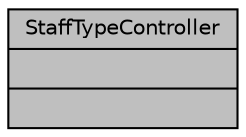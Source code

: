 digraph "StaffTypeController"
{
 // LATEX_PDF_SIZE
  bgcolor="transparent";
  edge [fontname="Helvetica",fontsize="10",labelfontname="Helvetica",labelfontsize="10"];
  node [fontname="Helvetica",fontsize="10",shape=record];
  Node1 [label="{StaffTypeController\n||}",height=0.2,width=0.4,color="black", fillcolor="grey75", style="filled", fontcolor="black",tooltip="Controlador de tipos de personal."];
}
